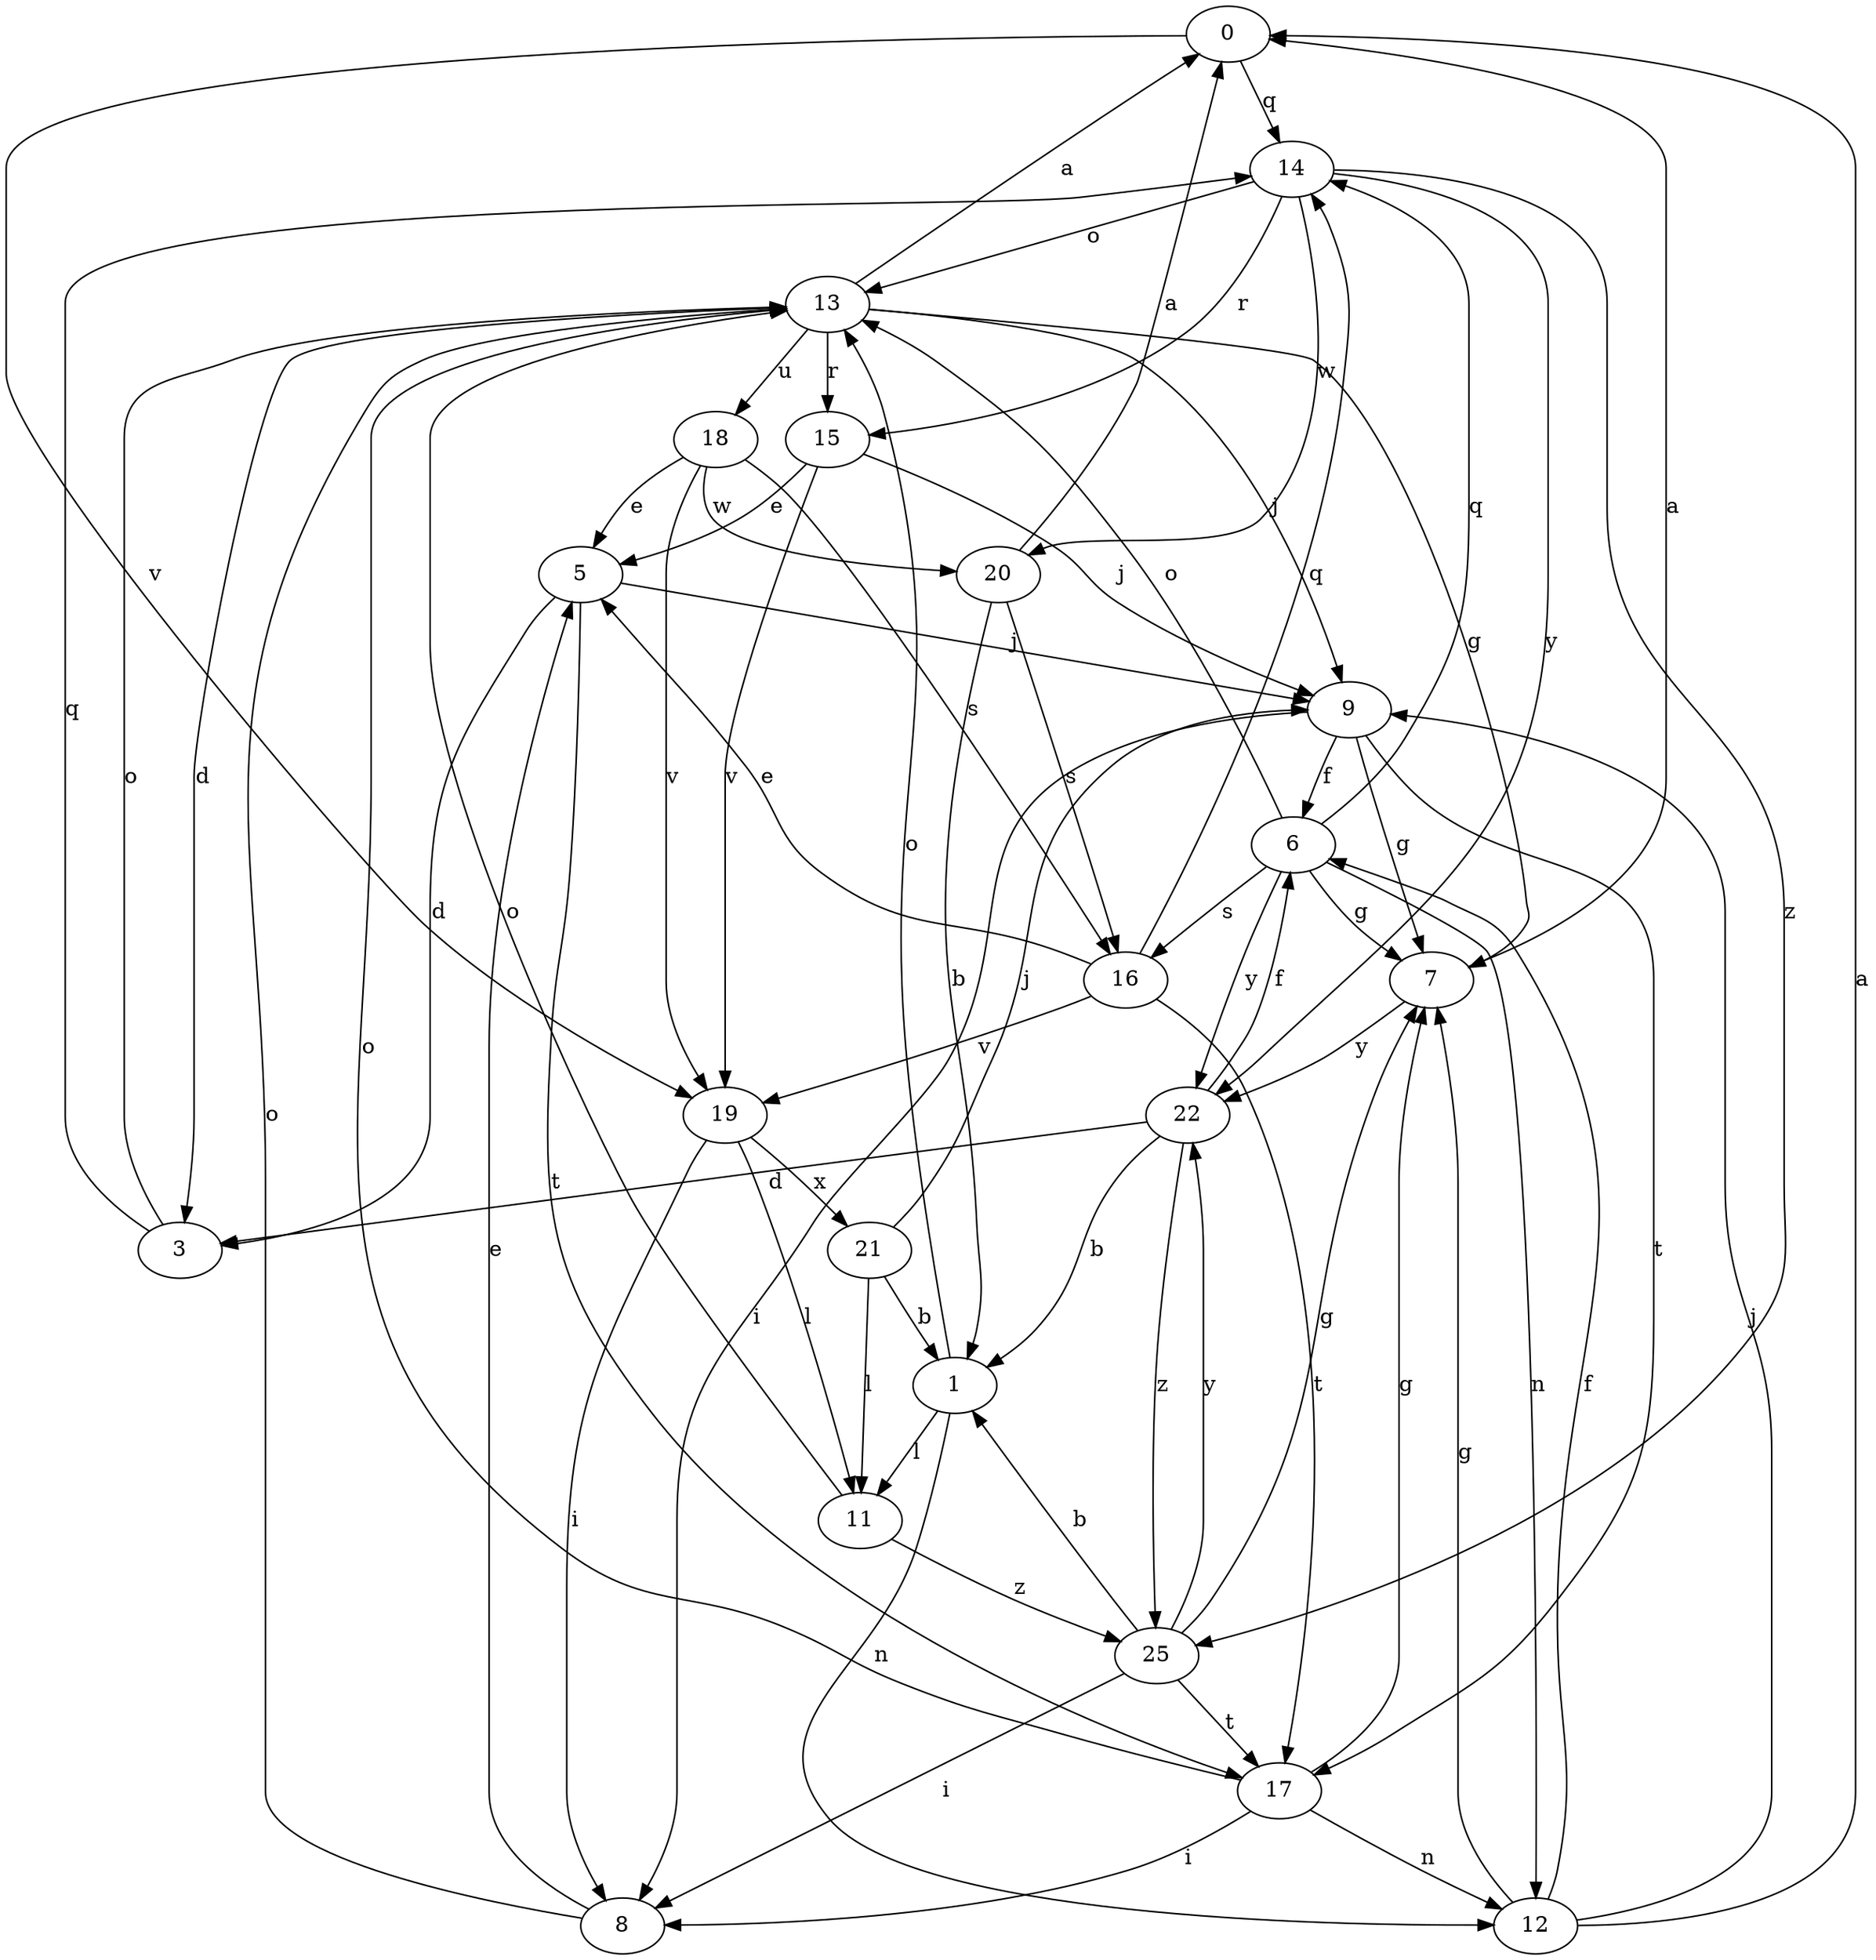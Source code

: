 strict digraph  {
0;
1;
3;
5;
6;
7;
8;
9;
11;
12;
13;
14;
15;
16;
17;
18;
19;
20;
21;
22;
25;
0 -> 14  [label=q];
0 -> 19  [label=v];
1 -> 11  [label=l];
1 -> 12  [label=n];
1 -> 13  [label=o];
3 -> 13  [label=o];
3 -> 14  [label=q];
5 -> 3  [label=d];
5 -> 9  [label=j];
5 -> 17  [label=t];
6 -> 7  [label=g];
6 -> 12  [label=n];
6 -> 13  [label=o];
6 -> 14  [label=q];
6 -> 16  [label=s];
6 -> 22  [label=y];
7 -> 0  [label=a];
7 -> 22  [label=y];
8 -> 5  [label=e];
8 -> 13  [label=o];
9 -> 6  [label=f];
9 -> 7  [label=g];
9 -> 8  [label=i];
9 -> 17  [label=t];
11 -> 13  [label=o];
11 -> 25  [label=z];
12 -> 0  [label=a];
12 -> 6  [label=f];
12 -> 7  [label=g];
12 -> 9  [label=j];
13 -> 0  [label=a];
13 -> 3  [label=d];
13 -> 7  [label=g];
13 -> 9  [label=j];
13 -> 15  [label=r];
13 -> 18  [label=u];
14 -> 13  [label=o];
14 -> 15  [label=r];
14 -> 20  [label=w];
14 -> 22  [label=y];
14 -> 25  [label=z];
15 -> 5  [label=e];
15 -> 9  [label=j];
15 -> 19  [label=v];
16 -> 5  [label=e];
16 -> 14  [label=q];
16 -> 17  [label=t];
16 -> 19  [label=v];
17 -> 7  [label=g];
17 -> 8  [label=i];
17 -> 12  [label=n];
17 -> 13  [label=o];
18 -> 5  [label=e];
18 -> 16  [label=s];
18 -> 19  [label=v];
18 -> 20  [label=w];
19 -> 8  [label=i];
19 -> 11  [label=l];
19 -> 21  [label=x];
20 -> 0  [label=a];
20 -> 1  [label=b];
20 -> 16  [label=s];
21 -> 1  [label=b];
21 -> 9  [label=j];
21 -> 11  [label=l];
22 -> 1  [label=b];
22 -> 3  [label=d];
22 -> 6  [label=f];
22 -> 25  [label=z];
25 -> 1  [label=b];
25 -> 7  [label=g];
25 -> 8  [label=i];
25 -> 17  [label=t];
25 -> 22  [label=y];
}

